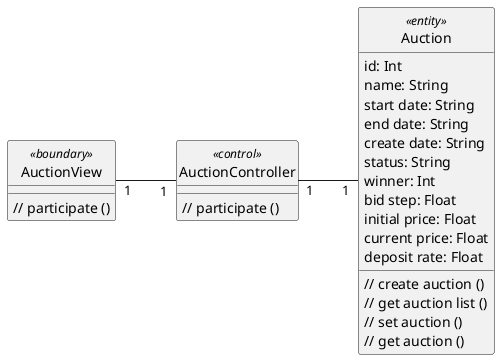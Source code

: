 @startuml participate_in_auction
hide circle
skinparam classAttributeIconSize 0
left to right direction

class AuctionView <<boundary>> {
  // participate ()
}

class AuctionController <<control>> {
  // participate ()
}

class Auction <<entity>> {
  id: Int
  name: String
  start date: String
  end date: String
  create date: String
  status: String
  winner: Int
  bid step: Float
  initial price: Float
  current price: Float
  deposit rate: Float
  // create auction ()
  // get auction list ()
  // set auction ()
  // get auction ()
}

AuctionView "1" -- "1" AuctionController
AuctionController "1" -- "1" Auction

@enduml

